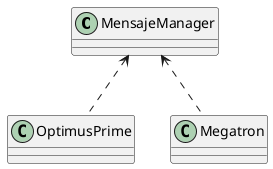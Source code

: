 @startuml
class MensajeManager {
}

class OptimusPrime{
}

class Megatron {
}

MensajeManager <.. OptimusPrime
MensajeManager <.. Megatron
@enduml